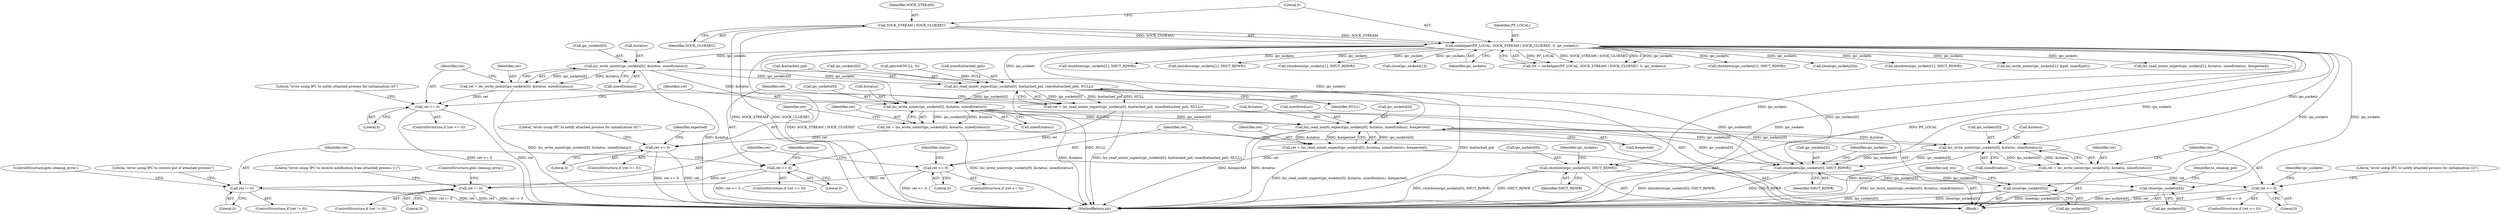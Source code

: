 digraph "0_lxc_5c3fcae78b63ac9dd56e36075903921bd9461f9e_0@API" {
"1000327" [label="(Call,lxc_write_nointr(ipc_sockets[0], &status, sizeof(status)))"];
"1000257" [label="(Call,socketpair(PF_LOCAL, SOCK_STREAM | SOCK_CLOEXEC, 0, ipc_sockets))"];
"1000259" [label="(Call,SOCK_STREAM | SOCK_CLOEXEC)"];
"1000325" [label="(Call,ret = lxc_write_nointr(ipc_sockets[0], &status, sizeof(status)))"];
"1000336" [label="(Call,ret <= 0)"];
"1000345" [label="(Call,lxc_read_nointr_expect(ipc_sockets[0], &attached_pid, sizeof(attached_pid), NULL))"];
"1000343" [label="(Call,ret = lxc_read_nointr_expect(ipc_sockets[0], &attached_pid, sizeof(attached_pid), NULL))"];
"1000355" [label="(Call,ret <= 0)"];
"1000360" [label="(Call,ret != 0)"];
"1000396" [label="(Call,lxc_write_nointr(ipc_sockets[0], &status, sizeof(status)))"];
"1000394" [label="(Call,ret = lxc_write_nointr(ipc_sockets[0], &status, sizeof(status)))"];
"1000405" [label="(Call,ret <= 0)"];
"1000417" [label="(Call,lxc_read_nointr_expect(ipc_sockets[0], &status, sizeof(status), &expected))"];
"1000415" [label="(Call,ret = lxc_read_nointr_expect(ipc_sockets[0], &status, sizeof(status), &expected))"];
"1000428" [label="(Call,ret <= 0)"];
"1000433" [label="(Call,ret != 0)"];
"1000444" [label="(Call,lxc_write_nointr(ipc_sockets[0], &status, sizeof(status)))"];
"1000442" [label="(Call,ret = lxc_write_nointr(ipc_sockets[0], &status, sizeof(status)))"];
"1000453" [label="(Call,ret <= 0)"];
"1000460" [label="(Call,shutdown(ipc_sockets[0], SHUT_RDWR))"];
"1000465" [label="(Call,close(ipc_sockets[0]))"];
"1000478" [label="(Call,shutdown(ipc_sockets[0], SHUT_RDWR))"];
"1000483" [label="(Call,close(ipc_sockets[0]))"];
"1000458" [label="(Literal,\"error using IPC to notify attached process for initialization (2)\")"];
"1000410" [label="(Literal,\"error using IPC to notify attached process for initialization (0)\")"];
"1000622" [label="(Call,shutdown(ipc_sockets[1], SHUT_RDWR))"];
"1000461" [label="(Call,ipc_sockets[0])"];
"1000364" [label="(Literal,\"error using IPC to receive pid of attached process\")"];
"1000421" [label="(Call,&status)"];
"1000354" [label="(ControlStructure,if (ret <= 0))"];
"1000483" [label="(Call,close(ipc_sockets[0]))"];
"1000572" [label="(Call,shutdown(ipc_sockets[1], SHUT_RDWR))"];
"1000425" [label="(Call,&expected)"];
"1000262" [label="(Literal,0)"];
"1000648" [label="(Call,shutdown(ipc_sockets[1], SHUT_RDWR))"];
"1000454" [label="(Identifier,ret)"];
"1000443" [label="(Identifier,ret)"];
"1000369" [label="(Identifier,options)"];
"1000445" [label="(Call,ipc_sockets[0])"];
"1000327" [label="(Call,lxc_write_nointr(ipc_sockets[0], &status, sizeof(status)))"];
"1000302" [label="(Call,close(ipc_sockets[1]))"];
"1000257" [label="(Call,socketpair(PF_LOCAL, SOCK_STREAM | SOCK_CLOEXEC, 0, ipc_sockets))"];
"1000341" [label="(Literal,\"error using IPC to notify attached process for initialization (0)\")"];
"1000432" [label="(ControlStructure,if (ret != 0))"];
"1000440" [label="(Identifier,status)"];
"1000328" [label="(Call,ipc_sockets[0])"];
"1000435" [label="(Literal,0)"];
"1000407" [label="(Literal,0)"];
"1000413" [label="(Identifier,expected)"];
"1000406" [label="(Identifier,ret)"];
"1000356" [label="(Identifier,ret)"];
"1000355" [label="(Call,ret <= 0)"];
"1000258" [label="(Identifier,PF_LOCAL)"];
"1000488" [label="(Identifier,to_cleanup_pid)"];
"1000448" [label="(Call,&status)"];
"1000263" [label="(Identifier,ipc_sockets)"];
"1000331" [label="(Call,&status)"];
"1000415" [label="(Call,ret = lxc_read_nointr_expect(ipc_sockets[0], &status, sizeof(status), &expected))"];
"1000658" [label="(MethodReturn,int)"];
"1000255" [label="(Call,ret = socketpair(PF_LOCAL, SOCK_STREAM | SOCK_CLOEXEC, 0, ipc_sockets))"];
"1000335" [label="(ControlStructure,if (ret <= 0))"];
"1000404" [label="(ControlStructure,if (ret <= 0))"];
"1000333" [label="(Call,sizeof(status))"];
"1000479" [label="(Call,ipc_sockets[0])"];
"1000359" [label="(ControlStructure,if (ret != 0))"];
"1000450" [label="(Call,sizeof(status))"];
"1000343" [label="(Call,ret = lxc_read_nointr_expect(ipc_sockets[0], &attached_pid, sizeof(attached_pid), NULL))"];
"1000397" [label="(Call,ipc_sockets[0])"];
"1000465" [label="(Call,close(ipc_sockets[0]))"];
"1000429" [label="(Identifier,ret)"];
"1000528" [label="(Call,shutdown(ipc_sockets[1], SHUT_RDWR))"];
"1000361" [label="(Identifier,ret)"];
"1000395" [label="(Identifier,ret)"];
"1000417" [label="(Call,lxc_read_nointr_expect(ipc_sockets[0], &status, sizeof(status), &expected))"];
"1000394" [label="(Call,ret = lxc_write_nointr(ipc_sockets[0], &status, sizeof(status)))"];
"1000455" [label="(Literal,0)"];
"1000453" [label="(Call,ret <= 0)"];
"1000437" [label="(Literal,\"error using IPC to receive notification from attached process (1)\")"];
"1000430" [label="(Literal,0)"];
"1000402" [label="(Call,sizeof(status))"];
"1000498" [label="(Call,close(ipc_sockets[0]))"];
"1000349" [label="(Call,&attached_pid)"];
"1000452" [label="(ControlStructure,if (ret <= 0))"];
"1000423" [label="(Call,sizeof(status))"];
"1000444" [label="(Call,lxc_write_nointr(ipc_sockets[0], &status, sizeof(status)))"];
"1000550" [label="(Call,shutdown(ipc_sockets[1], SHUT_RDWR))"];
"1000400" [label="(Call,&status)"];
"1000466" [label="(Call,ipc_sockets[0])"];
"1000353" [label="(Identifier,NULL)"];
"1000482" [label="(Identifier,SHUT_RDWR)"];
"1000416" [label="(Identifier,ret)"];
"1000346" [label="(Call,ipc_sockets[0])"];
"1000261" [label="(Identifier,SOCK_CLOEXEC)"];
"1000478" [label="(Call,shutdown(ipc_sockets[0], SHUT_RDWR))"];
"1000470" [label="(Identifier,init_ctx)"];
"1000632" [label="(Call,lxc_write_nointr(ipc_sockets[1], &pid, sizeof(pid)))"];
"1000360" [label="(Call,ret != 0)"];
"1000485" [label="(Identifier,ipc_sockets)"];
"1000484" [label="(Call,ipc_sockets[0])"];
"1000511" [label="(Call,lxc_read_nointr_expect(ipc_sockets[1], &status, sizeof(status), &expected))"];
"1000396" [label="(Call,lxc_write_nointr(ipc_sockets[0], &status, sizeof(status)))"];
"1000460" [label="(Call,shutdown(ipc_sockets[0], SHUT_RDWR))"];
"1000365" [label="(ControlStructure,goto cleanup_error;)"];
"1000357" [label="(Literal,0)"];
"1000220" [label="(Call,getcwd(NULL, 0))"];
"1000433" [label="(Call,ret != 0)"];
"1000464" [label="(Identifier,SHUT_RDWR)"];
"1000442" [label="(Call,ret = lxc_write_nointr(ipc_sockets[0], &status, sizeof(status)))"];
"1000467" [label="(Identifier,ipc_sockets)"];
"1000260" [label="(Identifier,SOCK_STREAM)"];
"1000337" [label="(Identifier,ret)"];
"1000326" [label="(Identifier,ret)"];
"1000438" [label="(ControlStructure,goto cleanup_error;)"];
"1000427" [label="(ControlStructure,if (ret <= 0))"];
"1000345" [label="(Call,lxc_read_nointr_expect(ipc_sockets[0], &attached_pid, sizeof(attached_pid), NULL))"];
"1000344" [label="(Identifier,ret)"];
"1000336" [label="(Call,ret <= 0)"];
"1000418" [label="(Call,ipc_sockets[0])"];
"1000462" [label="(Identifier,ipc_sockets)"];
"1000405" [label="(Call,ret <= 0)"];
"1000259" [label="(Call,SOCK_STREAM | SOCK_CLOEXEC)"];
"1000362" [label="(Literal,0)"];
"1000428" [label="(Call,ret <= 0)"];
"1000325" [label="(Call,ret = lxc_write_nointr(ipc_sockets[0], &status, sizeof(status)))"];
"1000297" [label="(Block,)"];
"1000338" [label="(Literal,0)"];
"1000434" [label="(Identifier,ret)"];
"1000351" [label="(Call,sizeof(attached_pid))"];
"1000327" -> "1000325"  [label="AST: "];
"1000327" -> "1000333"  [label="CFG: "];
"1000328" -> "1000327"  [label="AST: "];
"1000331" -> "1000327"  [label="AST: "];
"1000333" -> "1000327"  [label="AST: "];
"1000325" -> "1000327"  [label="CFG: "];
"1000327" -> "1000658"  [label="DDG: &status"];
"1000327" -> "1000325"  [label="DDG: ipc_sockets[0]"];
"1000327" -> "1000325"  [label="DDG: &status"];
"1000257" -> "1000327"  [label="DDG: ipc_sockets"];
"1000327" -> "1000345"  [label="DDG: ipc_sockets[0]"];
"1000327" -> "1000396"  [label="DDG: &status"];
"1000327" -> "1000478"  [label="DDG: ipc_sockets[0]"];
"1000257" -> "1000255"  [label="AST: "];
"1000257" -> "1000263"  [label="CFG: "];
"1000258" -> "1000257"  [label="AST: "];
"1000259" -> "1000257"  [label="AST: "];
"1000262" -> "1000257"  [label="AST: "];
"1000263" -> "1000257"  [label="AST: "];
"1000255" -> "1000257"  [label="CFG: "];
"1000257" -> "1000658"  [label="DDG: SOCK_STREAM | SOCK_CLOEXEC"];
"1000257" -> "1000658"  [label="DDG: ipc_sockets"];
"1000257" -> "1000658"  [label="DDG: PF_LOCAL"];
"1000257" -> "1000255"  [label="DDG: PF_LOCAL"];
"1000257" -> "1000255"  [label="DDG: SOCK_STREAM | SOCK_CLOEXEC"];
"1000257" -> "1000255"  [label="DDG: 0"];
"1000257" -> "1000255"  [label="DDG: ipc_sockets"];
"1000259" -> "1000257"  [label="DDG: SOCK_STREAM"];
"1000259" -> "1000257"  [label="DDG: SOCK_CLOEXEC"];
"1000257" -> "1000302"  [label="DDG: ipc_sockets"];
"1000257" -> "1000345"  [label="DDG: ipc_sockets"];
"1000257" -> "1000396"  [label="DDG: ipc_sockets"];
"1000257" -> "1000417"  [label="DDG: ipc_sockets"];
"1000257" -> "1000444"  [label="DDG: ipc_sockets"];
"1000257" -> "1000460"  [label="DDG: ipc_sockets"];
"1000257" -> "1000465"  [label="DDG: ipc_sockets"];
"1000257" -> "1000478"  [label="DDG: ipc_sockets"];
"1000257" -> "1000483"  [label="DDG: ipc_sockets"];
"1000257" -> "1000498"  [label="DDG: ipc_sockets"];
"1000257" -> "1000511"  [label="DDG: ipc_sockets"];
"1000257" -> "1000528"  [label="DDG: ipc_sockets"];
"1000257" -> "1000550"  [label="DDG: ipc_sockets"];
"1000257" -> "1000572"  [label="DDG: ipc_sockets"];
"1000257" -> "1000622"  [label="DDG: ipc_sockets"];
"1000257" -> "1000632"  [label="DDG: ipc_sockets"];
"1000257" -> "1000648"  [label="DDG: ipc_sockets"];
"1000259" -> "1000261"  [label="CFG: "];
"1000260" -> "1000259"  [label="AST: "];
"1000261" -> "1000259"  [label="AST: "];
"1000262" -> "1000259"  [label="CFG: "];
"1000259" -> "1000658"  [label="DDG: SOCK_STREAM"];
"1000259" -> "1000658"  [label="DDG: SOCK_CLOEXEC"];
"1000325" -> "1000297"  [label="AST: "];
"1000326" -> "1000325"  [label="AST: "];
"1000337" -> "1000325"  [label="CFG: "];
"1000325" -> "1000658"  [label="DDG: lxc_write_nointr(ipc_sockets[0], &status, sizeof(status))"];
"1000325" -> "1000336"  [label="DDG: ret"];
"1000336" -> "1000335"  [label="AST: "];
"1000336" -> "1000338"  [label="CFG: "];
"1000337" -> "1000336"  [label="AST: "];
"1000338" -> "1000336"  [label="AST: "];
"1000341" -> "1000336"  [label="CFG: "];
"1000344" -> "1000336"  [label="CFG: "];
"1000336" -> "1000658"  [label="DDG: ret <= 0"];
"1000336" -> "1000658"  [label="DDG: ret"];
"1000345" -> "1000343"  [label="AST: "];
"1000345" -> "1000353"  [label="CFG: "];
"1000346" -> "1000345"  [label="AST: "];
"1000349" -> "1000345"  [label="AST: "];
"1000351" -> "1000345"  [label="AST: "];
"1000353" -> "1000345"  [label="AST: "];
"1000343" -> "1000345"  [label="CFG: "];
"1000345" -> "1000658"  [label="DDG: &attached_pid"];
"1000345" -> "1000658"  [label="DDG: NULL"];
"1000345" -> "1000343"  [label="DDG: ipc_sockets[0]"];
"1000345" -> "1000343"  [label="DDG: &attached_pid"];
"1000345" -> "1000343"  [label="DDG: NULL"];
"1000220" -> "1000345"  [label="DDG: NULL"];
"1000345" -> "1000396"  [label="DDG: ipc_sockets[0]"];
"1000345" -> "1000478"  [label="DDG: ipc_sockets[0]"];
"1000343" -> "1000297"  [label="AST: "];
"1000344" -> "1000343"  [label="AST: "];
"1000356" -> "1000343"  [label="CFG: "];
"1000343" -> "1000658"  [label="DDG: lxc_read_nointr_expect(ipc_sockets[0], &attached_pid, sizeof(attached_pid), NULL)"];
"1000343" -> "1000355"  [label="DDG: ret"];
"1000355" -> "1000354"  [label="AST: "];
"1000355" -> "1000357"  [label="CFG: "];
"1000356" -> "1000355"  [label="AST: "];
"1000357" -> "1000355"  [label="AST: "];
"1000361" -> "1000355"  [label="CFG: "];
"1000369" -> "1000355"  [label="CFG: "];
"1000355" -> "1000658"  [label="DDG: ret <= 0"];
"1000355" -> "1000360"  [label="DDG: ret"];
"1000360" -> "1000359"  [label="AST: "];
"1000360" -> "1000362"  [label="CFG: "];
"1000361" -> "1000360"  [label="AST: "];
"1000362" -> "1000360"  [label="AST: "];
"1000364" -> "1000360"  [label="CFG: "];
"1000365" -> "1000360"  [label="CFG: "];
"1000360" -> "1000658"  [label="DDG: ret"];
"1000360" -> "1000658"  [label="DDG: ret != 0"];
"1000396" -> "1000394"  [label="AST: "];
"1000396" -> "1000402"  [label="CFG: "];
"1000397" -> "1000396"  [label="AST: "];
"1000400" -> "1000396"  [label="AST: "];
"1000402" -> "1000396"  [label="AST: "];
"1000394" -> "1000396"  [label="CFG: "];
"1000396" -> "1000658"  [label="DDG: &status"];
"1000396" -> "1000394"  [label="DDG: ipc_sockets[0]"];
"1000396" -> "1000394"  [label="DDG: &status"];
"1000396" -> "1000417"  [label="DDG: ipc_sockets[0]"];
"1000396" -> "1000417"  [label="DDG: &status"];
"1000396" -> "1000478"  [label="DDG: ipc_sockets[0]"];
"1000394" -> "1000297"  [label="AST: "];
"1000395" -> "1000394"  [label="AST: "];
"1000406" -> "1000394"  [label="CFG: "];
"1000394" -> "1000658"  [label="DDG: lxc_write_nointr(ipc_sockets[0], &status, sizeof(status))"];
"1000394" -> "1000405"  [label="DDG: ret"];
"1000405" -> "1000404"  [label="AST: "];
"1000405" -> "1000407"  [label="CFG: "];
"1000406" -> "1000405"  [label="AST: "];
"1000407" -> "1000405"  [label="AST: "];
"1000410" -> "1000405"  [label="CFG: "];
"1000413" -> "1000405"  [label="CFG: "];
"1000405" -> "1000658"  [label="DDG: ret <= 0"];
"1000405" -> "1000658"  [label="DDG: ret"];
"1000417" -> "1000415"  [label="AST: "];
"1000417" -> "1000425"  [label="CFG: "];
"1000418" -> "1000417"  [label="AST: "];
"1000421" -> "1000417"  [label="AST: "];
"1000423" -> "1000417"  [label="AST: "];
"1000425" -> "1000417"  [label="AST: "];
"1000415" -> "1000417"  [label="CFG: "];
"1000417" -> "1000658"  [label="DDG: &expected"];
"1000417" -> "1000658"  [label="DDG: &status"];
"1000417" -> "1000415"  [label="DDG: ipc_sockets[0]"];
"1000417" -> "1000415"  [label="DDG: &status"];
"1000417" -> "1000415"  [label="DDG: &expected"];
"1000417" -> "1000444"  [label="DDG: ipc_sockets[0]"];
"1000417" -> "1000444"  [label="DDG: &status"];
"1000417" -> "1000478"  [label="DDG: ipc_sockets[0]"];
"1000415" -> "1000297"  [label="AST: "];
"1000416" -> "1000415"  [label="AST: "];
"1000429" -> "1000415"  [label="CFG: "];
"1000415" -> "1000658"  [label="DDG: lxc_read_nointr_expect(ipc_sockets[0], &status, sizeof(status), &expected)"];
"1000415" -> "1000428"  [label="DDG: ret"];
"1000428" -> "1000427"  [label="AST: "];
"1000428" -> "1000430"  [label="CFG: "];
"1000429" -> "1000428"  [label="AST: "];
"1000430" -> "1000428"  [label="AST: "];
"1000434" -> "1000428"  [label="CFG: "];
"1000440" -> "1000428"  [label="CFG: "];
"1000428" -> "1000658"  [label="DDG: ret <= 0"];
"1000428" -> "1000433"  [label="DDG: ret"];
"1000433" -> "1000432"  [label="AST: "];
"1000433" -> "1000435"  [label="CFG: "];
"1000434" -> "1000433"  [label="AST: "];
"1000435" -> "1000433"  [label="AST: "];
"1000437" -> "1000433"  [label="CFG: "];
"1000438" -> "1000433"  [label="CFG: "];
"1000433" -> "1000658"  [label="DDG: ret"];
"1000433" -> "1000658"  [label="DDG: ret != 0"];
"1000444" -> "1000442"  [label="AST: "];
"1000444" -> "1000450"  [label="CFG: "];
"1000445" -> "1000444"  [label="AST: "];
"1000448" -> "1000444"  [label="AST: "];
"1000450" -> "1000444"  [label="AST: "];
"1000442" -> "1000444"  [label="CFG: "];
"1000444" -> "1000658"  [label="DDG: &status"];
"1000444" -> "1000442"  [label="DDG: ipc_sockets[0]"];
"1000444" -> "1000442"  [label="DDG: &status"];
"1000444" -> "1000460"  [label="DDG: ipc_sockets[0]"];
"1000444" -> "1000478"  [label="DDG: ipc_sockets[0]"];
"1000442" -> "1000297"  [label="AST: "];
"1000443" -> "1000442"  [label="AST: "];
"1000454" -> "1000442"  [label="CFG: "];
"1000442" -> "1000658"  [label="DDG: lxc_write_nointr(ipc_sockets[0], &status, sizeof(status))"];
"1000442" -> "1000453"  [label="DDG: ret"];
"1000453" -> "1000452"  [label="AST: "];
"1000453" -> "1000455"  [label="CFG: "];
"1000454" -> "1000453"  [label="AST: "];
"1000455" -> "1000453"  [label="AST: "];
"1000458" -> "1000453"  [label="CFG: "];
"1000462" -> "1000453"  [label="CFG: "];
"1000453" -> "1000658"  [label="DDG: ret <= 0"];
"1000453" -> "1000658"  [label="DDG: ret"];
"1000460" -> "1000297"  [label="AST: "];
"1000460" -> "1000464"  [label="CFG: "];
"1000461" -> "1000460"  [label="AST: "];
"1000464" -> "1000460"  [label="AST: "];
"1000467" -> "1000460"  [label="CFG: "];
"1000460" -> "1000658"  [label="DDG: shutdown(ipc_sockets[0], SHUT_RDWR)"];
"1000460" -> "1000658"  [label="DDG: SHUT_RDWR"];
"1000460" -> "1000465"  [label="DDG: ipc_sockets[0]"];
"1000465" -> "1000297"  [label="AST: "];
"1000465" -> "1000466"  [label="CFG: "];
"1000466" -> "1000465"  [label="AST: "];
"1000470" -> "1000465"  [label="CFG: "];
"1000465" -> "1000658"  [label="DDG: close(ipc_sockets[0])"];
"1000465" -> "1000658"  [label="DDG: ipc_sockets[0]"];
"1000478" -> "1000297"  [label="AST: "];
"1000478" -> "1000482"  [label="CFG: "];
"1000479" -> "1000478"  [label="AST: "];
"1000482" -> "1000478"  [label="AST: "];
"1000485" -> "1000478"  [label="CFG: "];
"1000478" -> "1000658"  [label="DDG: shutdown(ipc_sockets[0], SHUT_RDWR)"];
"1000478" -> "1000658"  [label="DDG: SHUT_RDWR"];
"1000478" -> "1000483"  [label="DDG: ipc_sockets[0]"];
"1000483" -> "1000297"  [label="AST: "];
"1000483" -> "1000484"  [label="CFG: "];
"1000484" -> "1000483"  [label="AST: "];
"1000488" -> "1000483"  [label="CFG: "];
"1000483" -> "1000658"  [label="DDG: close(ipc_sockets[0])"];
"1000483" -> "1000658"  [label="DDG: ipc_sockets[0]"];
}
